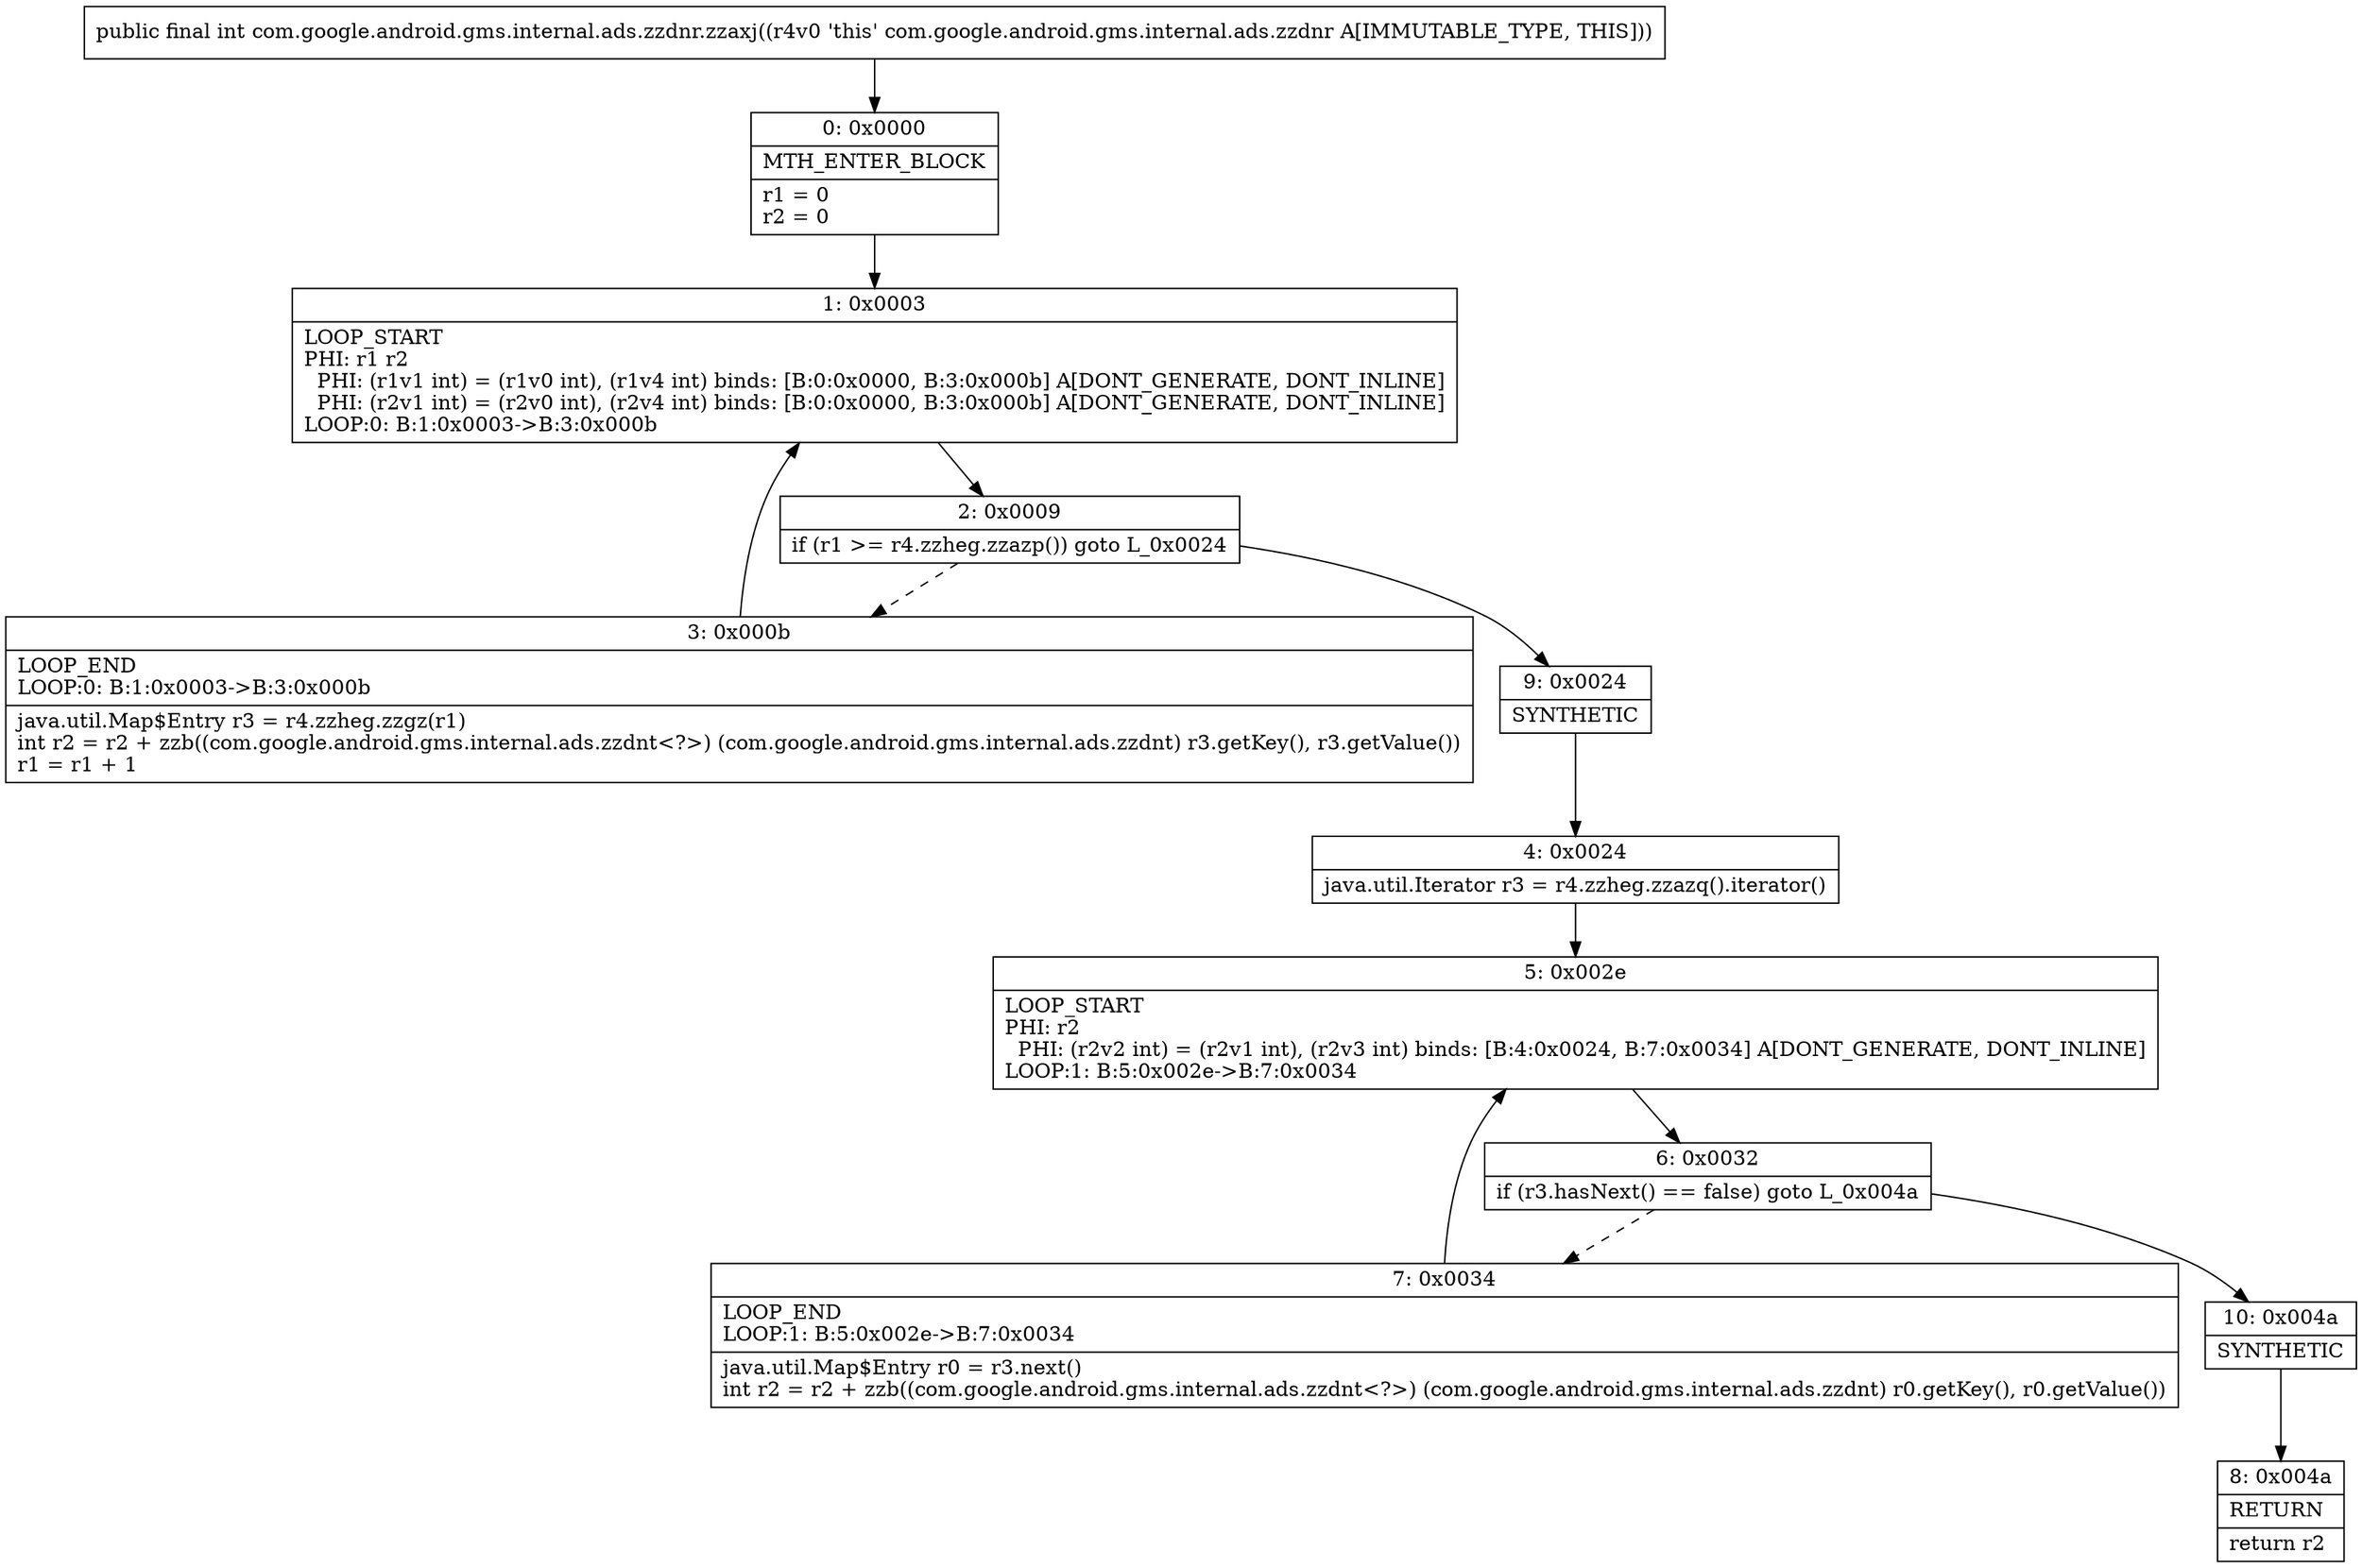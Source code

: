digraph "CFG forcom.google.android.gms.internal.ads.zzdnr.zzaxj()I" {
Node_0 [shape=record,label="{0\:\ 0x0000|MTH_ENTER_BLOCK\l|r1 = 0\lr2 = 0\l}"];
Node_1 [shape=record,label="{1\:\ 0x0003|LOOP_START\lPHI: r1 r2 \l  PHI: (r1v1 int) = (r1v0 int), (r1v4 int) binds: [B:0:0x0000, B:3:0x000b] A[DONT_GENERATE, DONT_INLINE]\l  PHI: (r2v1 int) = (r2v0 int), (r2v4 int) binds: [B:0:0x0000, B:3:0x000b] A[DONT_GENERATE, DONT_INLINE]\lLOOP:0: B:1:0x0003\-\>B:3:0x000b\l}"];
Node_2 [shape=record,label="{2\:\ 0x0009|if (r1 \>= r4.zzheg.zzazp()) goto L_0x0024\l}"];
Node_3 [shape=record,label="{3\:\ 0x000b|LOOP_END\lLOOP:0: B:1:0x0003\-\>B:3:0x000b\l|java.util.Map$Entry r3 = r4.zzheg.zzgz(r1)\lint r2 = r2 + zzb((com.google.android.gms.internal.ads.zzdnt\<?\>) (com.google.android.gms.internal.ads.zzdnt) r3.getKey(), r3.getValue())\lr1 = r1 + 1\l}"];
Node_4 [shape=record,label="{4\:\ 0x0024|java.util.Iterator r3 = r4.zzheg.zzazq().iterator()\l}"];
Node_5 [shape=record,label="{5\:\ 0x002e|LOOP_START\lPHI: r2 \l  PHI: (r2v2 int) = (r2v1 int), (r2v3 int) binds: [B:4:0x0024, B:7:0x0034] A[DONT_GENERATE, DONT_INLINE]\lLOOP:1: B:5:0x002e\-\>B:7:0x0034\l}"];
Node_6 [shape=record,label="{6\:\ 0x0032|if (r3.hasNext() == false) goto L_0x004a\l}"];
Node_7 [shape=record,label="{7\:\ 0x0034|LOOP_END\lLOOP:1: B:5:0x002e\-\>B:7:0x0034\l|java.util.Map$Entry r0 = r3.next()\lint r2 = r2 + zzb((com.google.android.gms.internal.ads.zzdnt\<?\>) (com.google.android.gms.internal.ads.zzdnt) r0.getKey(), r0.getValue())\l}"];
Node_8 [shape=record,label="{8\:\ 0x004a|RETURN\l|return r2\l}"];
Node_9 [shape=record,label="{9\:\ 0x0024|SYNTHETIC\l}"];
Node_10 [shape=record,label="{10\:\ 0x004a|SYNTHETIC\l}"];
MethodNode[shape=record,label="{public final int com.google.android.gms.internal.ads.zzdnr.zzaxj((r4v0 'this' com.google.android.gms.internal.ads.zzdnr A[IMMUTABLE_TYPE, THIS])) }"];
MethodNode -> Node_0;
Node_0 -> Node_1;
Node_1 -> Node_2;
Node_2 -> Node_3[style=dashed];
Node_2 -> Node_9;
Node_3 -> Node_1;
Node_4 -> Node_5;
Node_5 -> Node_6;
Node_6 -> Node_7[style=dashed];
Node_6 -> Node_10;
Node_7 -> Node_5;
Node_9 -> Node_4;
Node_10 -> Node_8;
}

